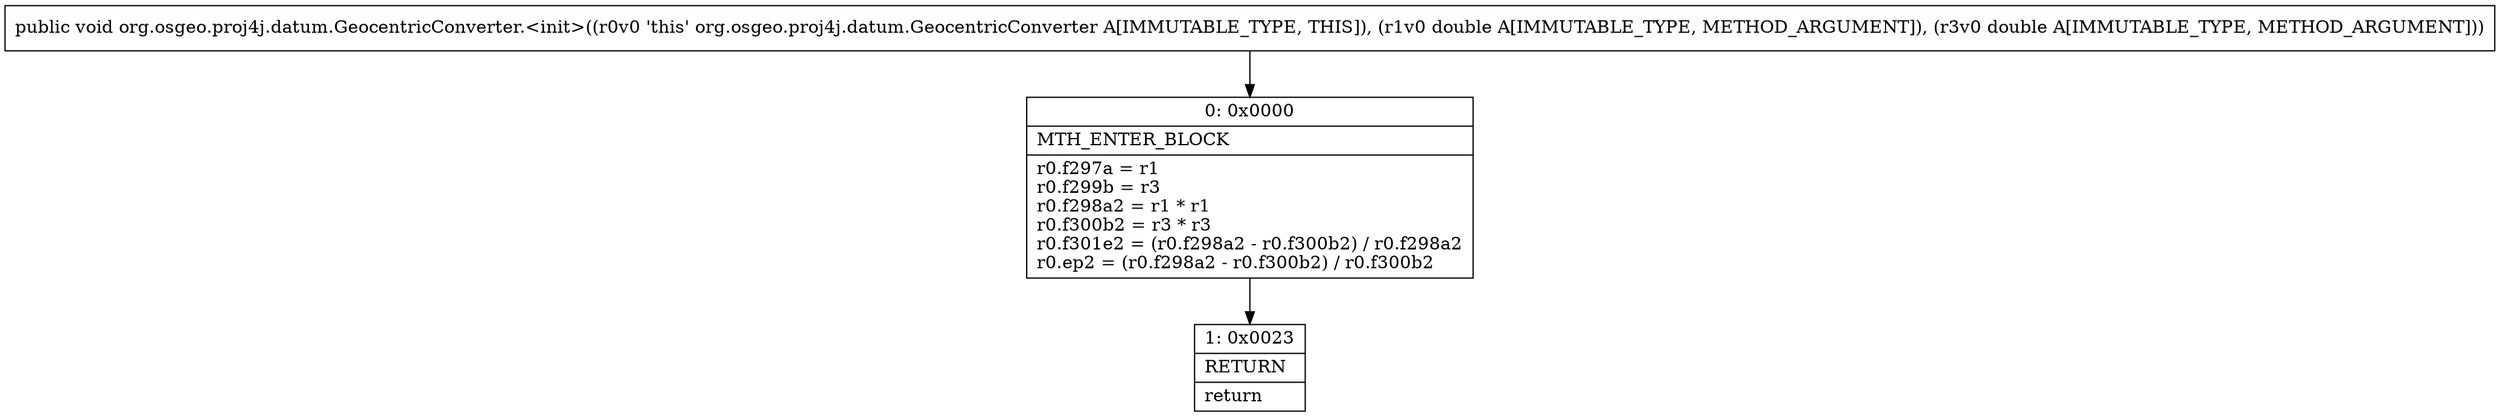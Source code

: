 digraph "CFG fororg.osgeo.proj4j.datum.GeocentricConverter.\<init\>(DD)V" {
Node_0 [shape=record,label="{0\:\ 0x0000|MTH_ENTER_BLOCK\l|r0.f297a = r1\lr0.f299b = r3\lr0.f298a2 = r1 * r1\lr0.f300b2 = r3 * r3\lr0.f301e2 = (r0.f298a2 \- r0.f300b2) \/ r0.f298a2\lr0.ep2 = (r0.f298a2 \- r0.f300b2) \/ r0.f300b2\l}"];
Node_1 [shape=record,label="{1\:\ 0x0023|RETURN\l|return\l}"];
MethodNode[shape=record,label="{public void org.osgeo.proj4j.datum.GeocentricConverter.\<init\>((r0v0 'this' org.osgeo.proj4j.datum.GeocentricConverter A[IMMUTABLE_TYPE, THIS]), (r1v0 double A[IMMUTABLE_TYPE, METHOD_ARGUMENT]), (r3v0 double A[IMMUTABLE_TYPE, METHOD_ARGUMENT])) }"];
MethodNode -> Node_0;
Node_0 -> Node_1;
}

